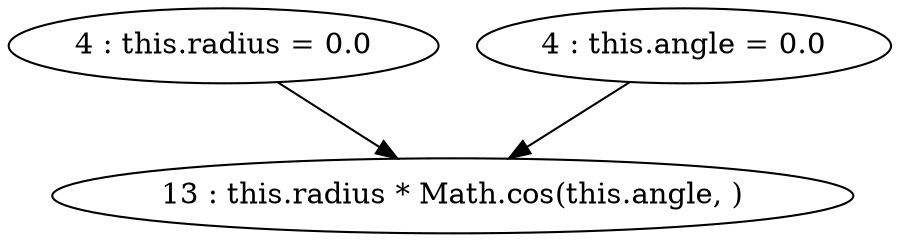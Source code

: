 digraph G {
"4 : this.radius = 0.0"
"4 : this.radius = 0.0" -> "13 : this.radius * Math.cos(this.angle, )"
"4 : this.angle = 0.0"
"4 : this.angle = 0.0" -> "13 : this.radius * Math.cos(this.angle, )"
"13 : this.radius * Math.cos(this.angle, )"
}